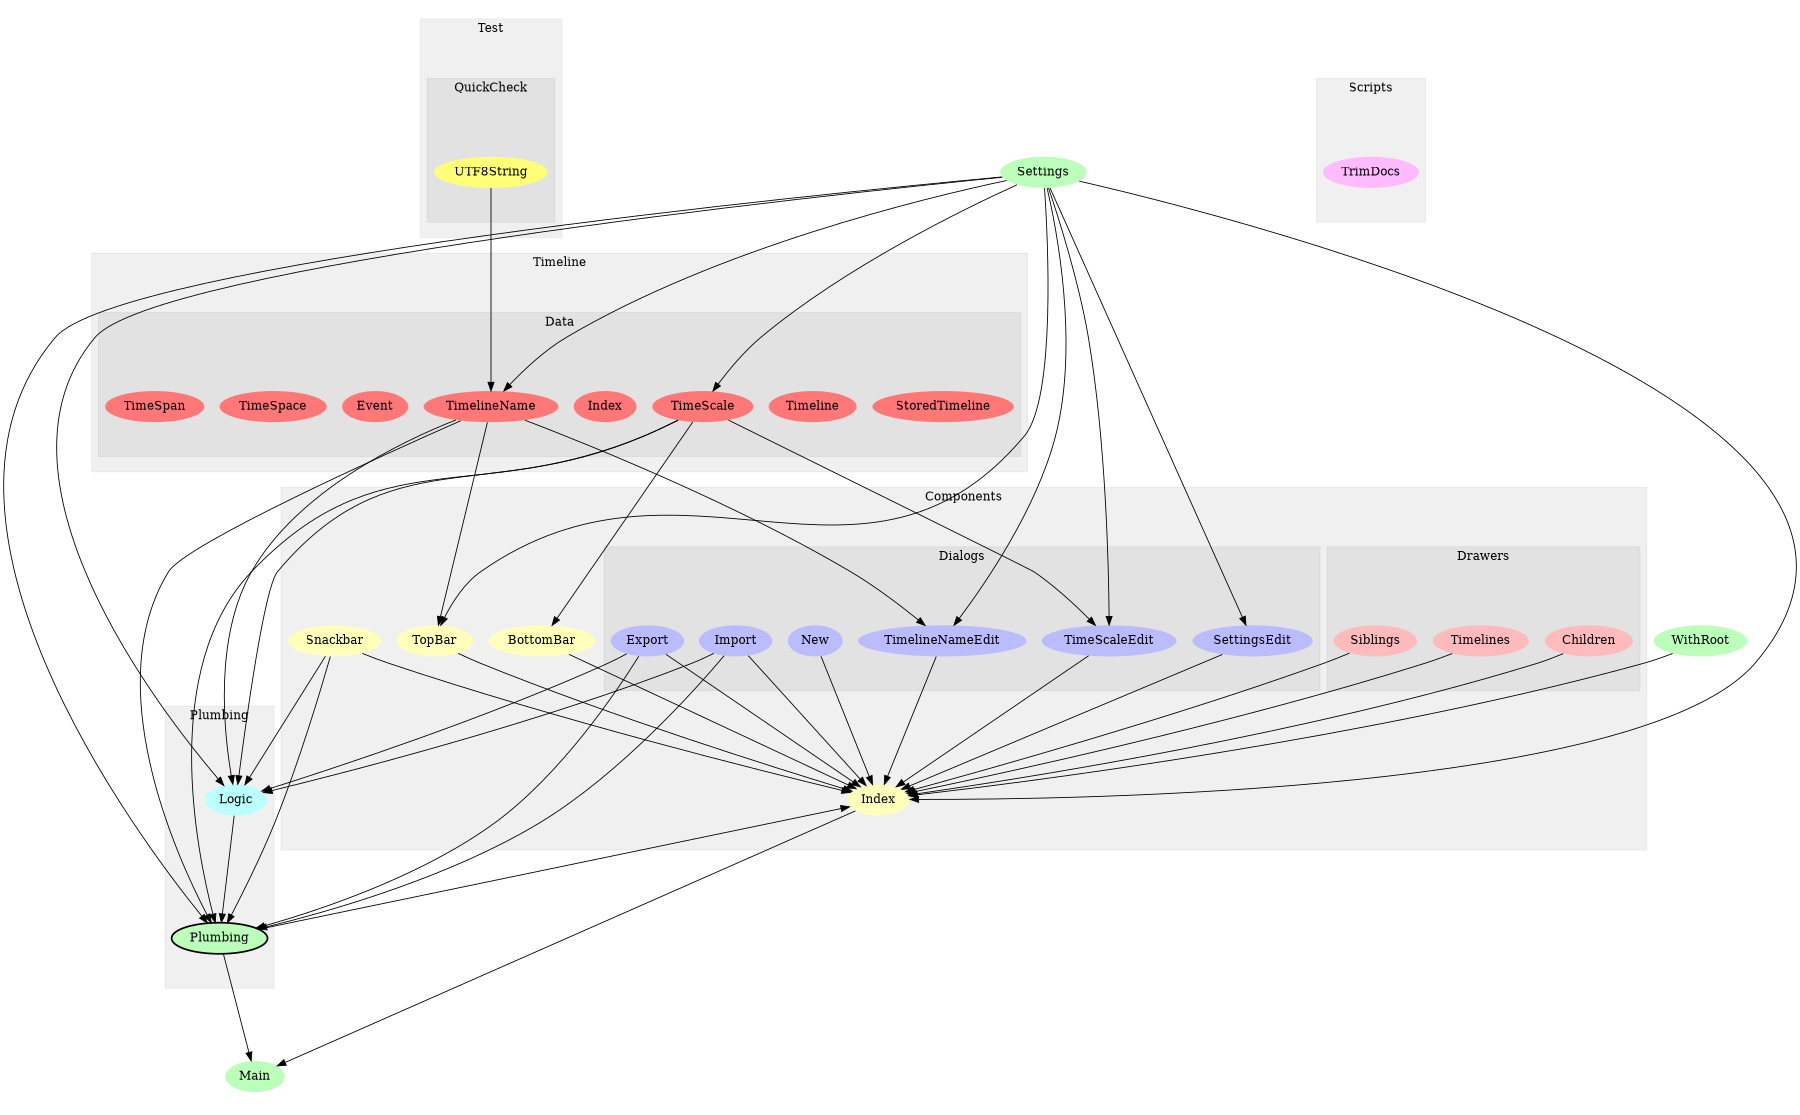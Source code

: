digraph Modules {
size="12,8";
ratio="fill";
u14[label="Settings",style="filled",fillcolor="#bbffbb",penwidth="0"];
u15[label="Main",style="filled",fillcolor="#bbffbb",penwidth="0"];
u16[label="WithRoot",style="filled",fillcolor="#bbffbb",penwidth="0"];
subgraph cluster_0 {
label="Components";
color="#0000000F";
style="filled";
u6[label="Index",style="filled",fillcolor="#ffffbb",penwidth="0"];
u7[label="Snackbar",style="filled",fillcolor="#ffffbb",penwidth="0"];
u8[label="TopBar",style="filled",fillcolor="#ffffbb",penwidth="0"];
u9[label="BottomBar",style="filled",fillcolor="#ffffbb",penwidth="0"];
subgraph cluster_1 {
label="Dialogs";
color="#0000000F";
style="filled";
u0[label="SettingsEdit",style="filled",fillcolor="#bbbbff",penwidth="0"];
u1[label="New",style="filled",fillcolor="#bbbbff",penwidth="0"];
u2[label="TimeScaleEdit",style="filled",fillcolor="#bbbbff",penwidth="0"];
u3[label="Export",style="filled",fillcolor="#bbbbff",penwidth="0"];
u4[label="TimelineNameEdit",style="filled",fillcolor="#bbbbff",penwidth="0"];
u5[label="Import",style="filled",fillcolor="#bbbbff",penwidth="0"];

}
subgraph cluster_2 {
label="Drawers";
color="#0000000F";
style="filled";
u10[label="Children",style="filled",fillcolor="#ffbbbb",penwidth="0"];
u11[label="Timelines",style="filled",fillcolor="#ffbbbb",penwidth="0"];
u12[label="Siblings",style="filled",fillcolor="#ffbbbb",penwidth="0"];

}

}
subgraph cluster_3 {
label="Plumbing";
color="#0000000F";
style="filled";
u13[label="Plumbing",style="filled,bold",fillcolor="#bbffbb"];
u17[label="Logic",style="filled",fillcolor="#bbffff",penwidth="0"];

}
subgraph cluster_4 {
label="Scripts";
color="#0000000F";
style="filled";
u18[label="TrimDocs",style="filled",fillcolor="#ffbbff",penwidth="0"];

}
subgraph cluster_5 {
label="Test";
color="#0000000F";
style="filled";
subgraph cluster_6 {
label="QuickCheck";
color="#0000000F";
style="filled";
u19[label="UTF8String",style="filled",fillcolor="#ffff77",penwidth="0"];

}

}
subgraph cluster_7 {
label="Timeline";
color="#0000000F";
style="filled";
subgraph cluster_8 {
label="Data";
color="#0000000F";
style="filled";
u20[label="StoredTimeline",style="filled",fillcolor="#ff7777",penwidth="0"];
u21[label="Timeline",style="filled",fillcolor="#ff7777",penwidth="0"];
u22[label="TimelineName",style="filled",fillcolor="#ff7777",penwidth="0"];
u23[label="Index",style="filled",fillcolor="#ff7777",penwidth="0"];
u24[label="TimeScale",style="filled",fillcolor="#ff7777",penwidth="0"];
u25[label="Event",style="filled",fillcolor="#ff7777",penwidth="0"];
u26[label="TimeSpace",style="filled",fillcolor="#ff7777",penwidth="0"];
u27[label="TimeSpan",style="filled",fillcolor="#ff7777",penwidth="0"];

}

}
u14 -> u0;
u14 -> u2;
u24 -> u2;
u14 -> u4;
u22 -> u4;
u0 -> u6;
u1 -> u6;
u2 -> u6;
u3 -> u6;
u4 -> u6;
u5 -> u6;
u7 -> u6;
u8 -> u6;
u9 -> u6;
u10 -> u6;
u11 -> u6;
u12 -> u6;
u13 -> u6;
u14 -> u6;
u16 -> u6;
u14 -> u8;
u22 -> u8;
u24 -> u9;
u3 -> u13;
u5 -> u13;
u7 -> u13;
u14 -> u13;
u17 -> u13;
u22 -> u13;
u24 -> u13;
u6 -> u15;
u13 -> u15;
u3 -> u17;
u5 -> u17;
u7 -> u17;
u14 -> u17;
u22 -> u17;
u24 -> u17;
u14 -> u22;
u19 -> u22;
u14 -> u24;

}

